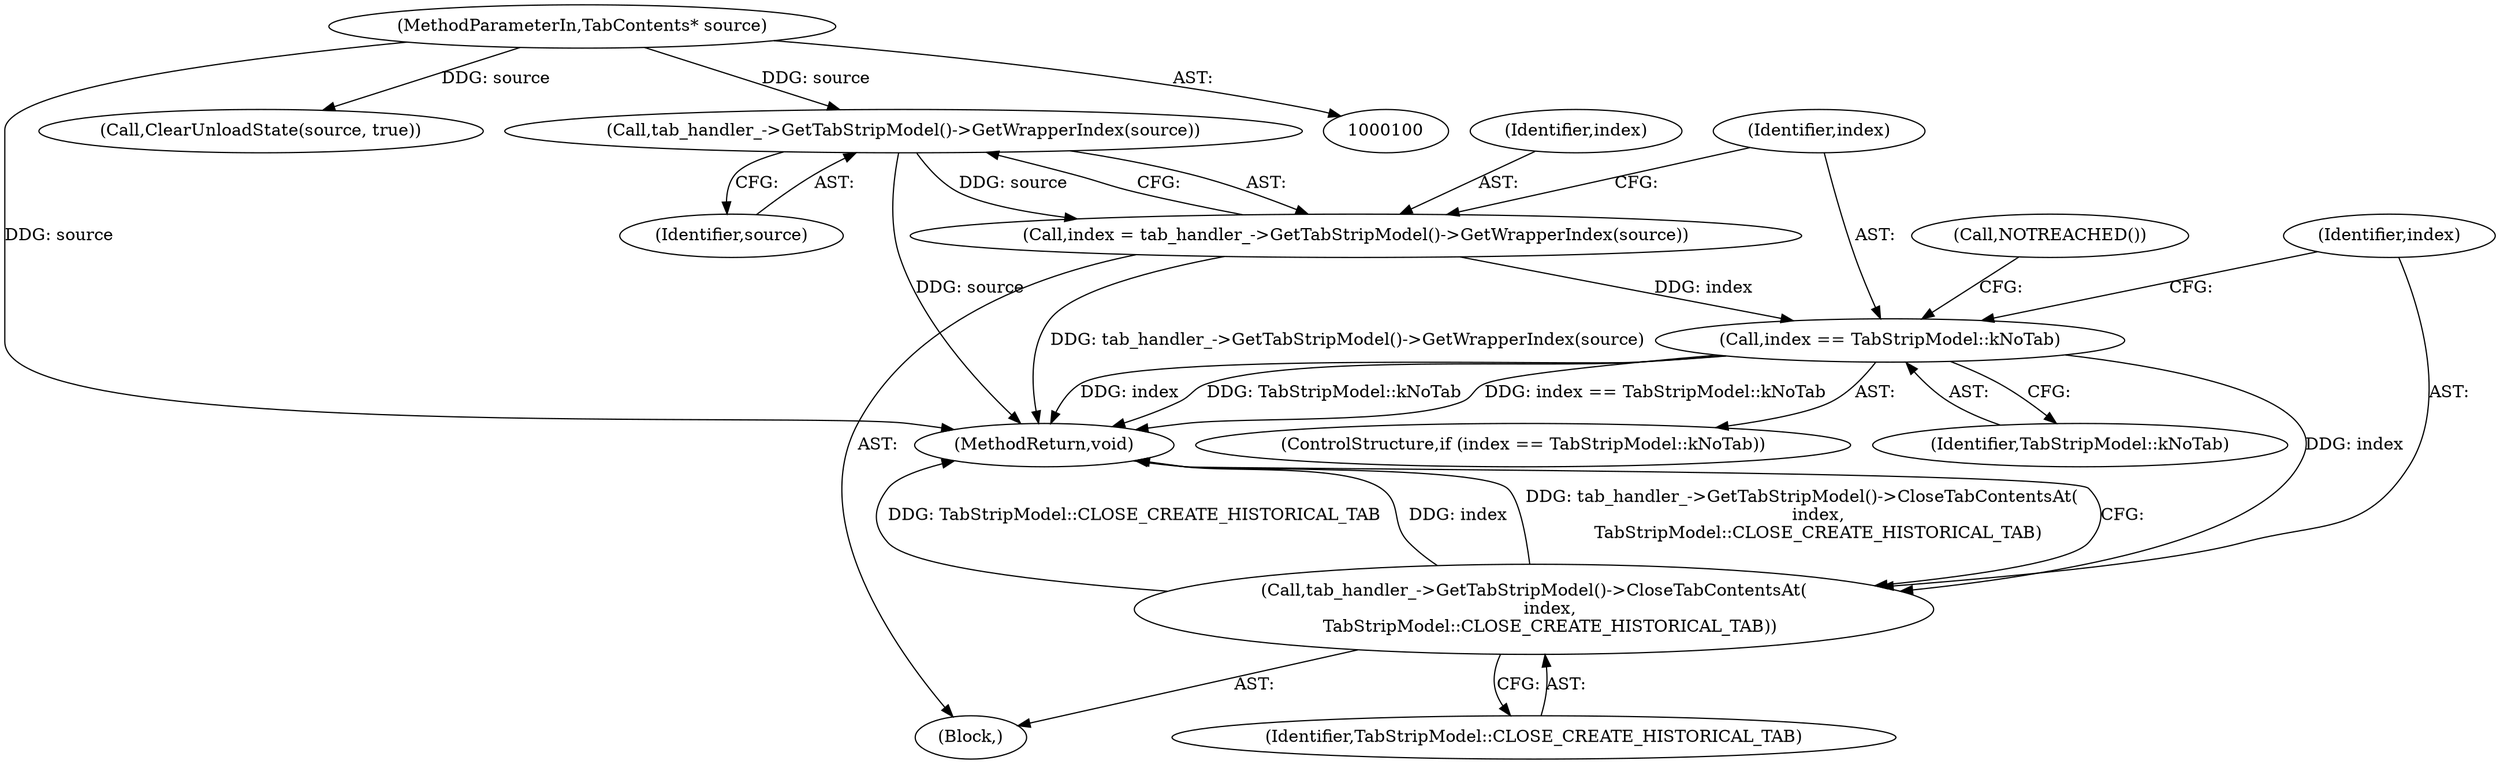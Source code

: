digraph "0_Chrome_08f0d612f2a4039aaf6733d4e8d0a67614941378_0@pointer" {
"1000113" [label="(Call,tab_handler_->GetTabStripModel()->GetWrapperIndex(source))"];
"1000101" [label="(MethodParameterIn,TabContents* source)"];
"1000111" [label="(Call,index = tab_handler_->GetTabStripModel()->GetWrapperIndex(source))"];
"1000116" [label="(Call,index == TabStripModel::kNoTab)"];
"1000124" [label="(Call,tab_handler_->GetTabStripModel()->CloseTabContentsAt(\n      index,\n      TabStripModel::CLOSE_CREATE_HISTORICAL_TAB))"];
"1000102" [label="(Block,)"];
"1000113" [label="(Call,tab_handler_->GetTabStripModel()->GetWrapperIndex(source))"];
"1000116" [label="(Call,index == TabStripModel::kNoTab)"];
"1000125" [label="(Identifier,index)"];
"1000117" [label="(Identifier,index)"];
"1000115" [label="(ControlStructure,if (index == TabStripModel::kNoTab))"];
"1000124" [label="(Call,tab_handler_->GetTabStripModel()->CloseTabContentsAt(\n      index,\n      TabStripModel::CLOSE_CREATE_HISTORICAL_TAB))"];
"1000114" [label="(Identifier,source)"];
"1000106" [label="(Call,ClearUnloadState(source, true))"];
"1000112" [label="(Identifier,index)"];
"1000111" [label="(Call,index = tab_handler_->GetTabStripModel()->GetWrapperIndex(source))"];
"1000121" [label="(Call,NOTREACHED())"];
"1000101" [label="(MethodParameterIn,TabContents* source)"];
"1000127" [label="(MethodReturn,void)"];
"1000118" [label="(Identifier,TabStripModel::kNoTab)"];
"1000126" [label="(Identifier,TabStripModel::CLOSE_CREATE_HISTORICAL_TAB)"];
"1000113" -> "1000111"  [label="AST: "];
"1000113" -> "1000114"  [label="CFG: "];
"1000114" -> "1000113"  [label="AST: "];
"1000111" -> "1000113"  [label="CFG: "];
"1000113" -> "1000127"  [label="DDG: source"];
"1000113" -> "1000111"  [label="DDG: source"];
"1000101" -> "1000113"  [label="DDG: source"];
"1000101" -> "1000100"  [label="AST: "];
"1000101" -> "1000127"  [label="DDG: source"];
"1000101" -> "1000106"  [label="DDG: source"];
"1000111" -> "1000102"  [label="AST: "];
"1000112" -> "1000111"  [label="AST: "];
"1000117" -> "1000111"  [label="CFG: "];
"1000111" -> "1000127"  [label="DDG: tab_handler_->GetTabStripModel()->GetWrapperIndex(source)"];
"1000111" -> "1000116"  [label="DDG: index"];
"1000116" -> "1000115"  [label="AST: "];
"1000116" -> "1000118"  [label="CFG: "];
"1000117" -> "1000116"  [label="AST: "];
"1000118" -> "1000116"  [label="AST: "];
"1000121" -> "1000116"  [label="CFG: "];
"1000125" -> "1000116"  [label="CFG: "];
"1000116" -> "1000127"  [label="DDG: index"];
"1000116" -> "1000127"  [label="DDG: TabStripModel::kNoTab"];
"1000116" -> "1000127"  [label="DDG: index == TabStripModel::kNoTab"];
"1000116" -> "1000124"  [label="DDG: index"];
"1000124" -> "1000102"  [label="AST: "];
"1000124" -> "1000126"  [label="CFG: "];
"1000125" -> "1000124"  [label="AST: "];
"1000126" -> "1000124"  [label="AST: "];
"1000127" -> "1000124"  [label="CFG: "];
"1000124" -> "1000127"  [label="DDG: TabStripModel::CLOSE_CREATE_HISTORICAL_TAB"];
"1000124" -> "1000127"  [label="DDG: index"];
"1000124" -> "1000127"  [label="DDG: tab_handler_->GetTabStripModel()->CloseTabContentsAt(\n      index,\n      TabStripModel::CLOSE_CREATE_HISTORICAL_TAB)"];
}
